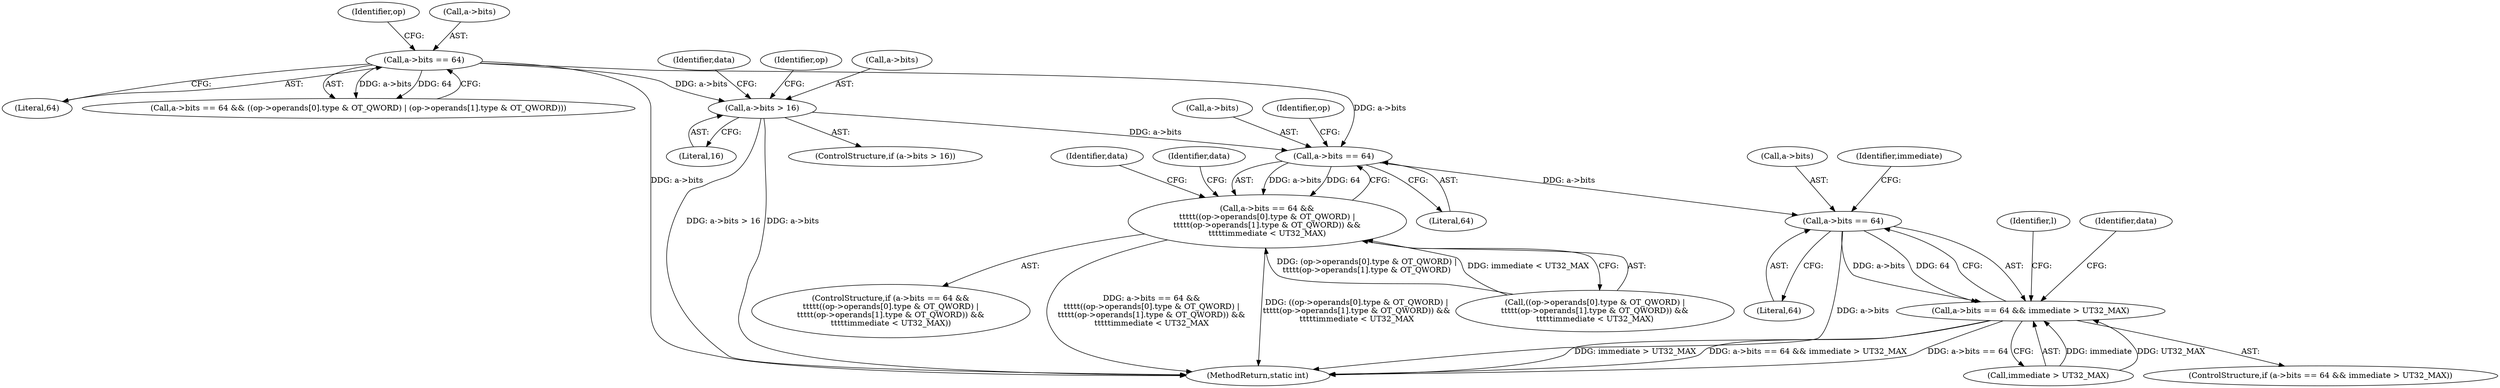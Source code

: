 digraph "0_radare2_f17bfd9f1da05f30f23a4dd05e9d2363e1406948@pointer" {
"1000298" [label="(Call,a->bits > 16)"];
"1000211" [label="(Call,a->bits == 64)"];
"1000345" [label="(Call,a->bits == 64)"];
"1000344" [label="(Call,a->bits == 64 &&\n\t\t\t\t\t((op->operands[0].type & OT_QWORD) |\n\t\t\t\t\t(op->operands[1].type & OT_QWORD)) &&\n\t\t\t\t\timmediate < UT32_MAX)"];
"1000454" [label="(Call,a->bits == 64)"];
"1000453" [label="(Call,a->bits == 64 && immediate > UT32_MAX)"];
"1003216" [label="(MethodReturn,static int)"];
"1000349" [label="(Literal,64)"];
"1000315" [label="(Identifier,op)"];
"1000345" [label="(Call,a->bits == 64)"];
"1000221" [label="(Identifier,op)"];
"1003215" [label="(Identifier,l)"];
"1000212" [label="(Call,a->bits)"];
"1000297" [label="(ControlStructure,if (a->bits > 16))"];
"1000398" [label="(Identifier,data)"];
"1000215" [label="(Literal,64)"];
"1000458" [label="(Literal,64)"];
"1000210" [label="(Call,a->bits == 64 && ((op->operands[0].type & OT_QWORD) | (op->operands[1].type & OT_QWORD)))"];
"1000453" [label="(Call,a->bits == 64 && immediate > UT32_MAX)"];
"1000465" [label="(Identifier,data)"];
"1000346" [label="(Call,a->bits)"];
"1000298" [label="(Call,a->bits > 16)"];
"1000299" [label="(Call,a->bits)"];
"1000211" [label="(Call,a->bits == 64)"];
"1000376" [label="(Identifier,data)"];
"1000460" [label="(Identifier,immediate)"];
"1000452" [label="(ControlStructure,if (a->bits == 64 && immediate > UT32_MAX))"];
"1000344" [label="(Call,a->bits == 64 &&\n\t\t\t\t\t((op->operands[0].type & OT_QWORD) |\n\t\t\t\t\t(op->operands[1].type & OT_QWORD)) &&\n\t\t\t\t\timmediate < UT32_MAX)"];
"1000454" [label="(Call,a->bits == 64)"];
"1000350" [label="(Call,((op->operands[0].type & OT_QWORD) |\n\t\t\t\t\t(op->operands[1].type & OT_QWORD)) &&\n\t\t\t\t\timmediate < UT32_MAX)"];
"1000306" [label="(Identifier,data)"];
"1000343" [label="(ControlStructure,if (a->bits == 64 &&\n\t\t\t\t\t((op->operands[0].type & OT_QWORD) |\n\t\t\t\t\t(op->operands[1].type & OT_QWORD)) &&\n\t\t\t\t\timmediate < UT32_MAX))"];
"1000455" [label="(Call,a->bits)"];
"1000356" [label="(Identifier,op)"];
"1000459" [label="(Call,immediate > UT32_MAX)"];
"1000302" [label="(Literal,16)"];
"1000298" -> "1000297"  [label="AST: "];
"1000298" -> "1000302"  [label="CFG: "];
"1000299" -> "1000298"  [label="AST: "];
"1000302" -> "1000298"  [label="AST: "];
"1000306" -> "1000298"  [label="CFG: "];
"1000315" -> "1000298"  [label="CFG: "];
"1000298" -> "1003216"  [label="DDG: a->bits > 16"];
"1000298" -> "1003216"  [label="DDG: a->bits"];
"1000211" -> "1000298"  [label="DDG: a->bits"];
"1000298" -> "1000345"  [label="DDG: a->bits"];
"1000211" -> "1000210"  [label="AST: "];
"1000211" -> "1000215"  [label="CFG: "];
"1000212" -> "1000211"  [label="AST: "];
"1000215" -> "1000211"  [label="AST: "];
"1000221" -> "1000211"  [label="CFG: "];
"1000210" -> "1000211"  [label="CFG: "];
"1000211" -> "1003216"  [label="DDG: a->bits"];
"1000211" -> "1000210"  [label="DDG: a->bits"];
"1000211" -> "1000210"  [label="DDG: 64"];
"1000211" -> "1000345"  [label="DDG: a->bits"];
"1000345" -> "1000344"  [label="AST: "];
"1000345" -> "1000349"  [label="CFG: "];
"1000346" -> "1000345"  [label="AST: "];
"1000349" -> "1000345"  [label="AST: "];
"1000356" -> "1000345"  [label="CFG: "];
"1000344" -> "1000345"  [label="CFG: "];
"1000345" -> "1000344"  [label="DDG: a->bits"];
"1000345" -> "1000344"  [label="DDG: 64"];
"1000345" -> "1000454"  [label="DDG: a->bits"];
"1000344" -> "1000343"  [label="AST: "];
"1000344" -> "1000350"  [label="CFG: "];
"1000350" -> "1000344"  [label="AST: "];
"1000376" -> "1000344"  [label="CFG: "];
"1000398" -> "1000344"  [label="CFG: "];
"1000344" -> "1003216"  [label="DDG: a->bits == 64 &&\n\t\t\t\t\t((op->operands[0].type & OT_QWORD) |\n\t\t\t\t\t(op->operands[1].type & OT_QWORD)) &&\n\t\t\t\t\timmediate < UT32_MAX"];
"1000344" -> "1003216"  [label="DDG: ((op->operands[0].type & OT_QWORD) |\n\t\t\t\t\t(op->operands[1].type & OT_QWORD)) &&\n\t\t\t\t\timmediate < UT32_MAX"];
"1000350" -> "1000344"  [label="DDG: (op->operands[0].type & OT_QWORD) |\n\t\t\t\t\t(op->operands[1].type & OT_QWORD)"];
"1000350" -> "1000344"  [label="DDG: immediate < UT32_MAX"];
"1000454" -> "1000453"  [label="AST: "];
"1000454" -> "1000458"  [label="CFG: "];
"1000455" -> "1000454"  [label="AST: "];
"1000458" -> "1000454"  [label="AST: "];
"1000460" -> "1000454"  [label="CFG: "];
"1000453" -> "1000454"  [label="CFG: "];
"1000454" -> "1003216"  [label="DDG: a->bits"];
"1000454" -> "1000453"  [label="DDG: a->bits"];
"1000454" -> "1000453"  [label="DDG: 64"];
"1000453" -> "1000452"  [label="AST: "];
"1000453" -> "1000459"  [label="CFG: "];
"1000459" -> "1000453"  [label="AST: "];
"1000465" -> "1000453"  [label="CFG: "];
"1003215" -> "1000453"  [label="CFG: "];
"1000453" -> "1003216"  [label="DDG: immediate > UT32_MAX"];
"1000453" -> "1003216"  [label="DDG: a->bits == 64 && immediate > UT32_MAX"];
"1000453" -> "1003216"  [label="DDG: a->bits == 64"];
"1000459" -> "1000453"  [label="DDG: immediate"];
"1000459" -> "1000453"  [label="DDG: UT32_MAX"];
}

